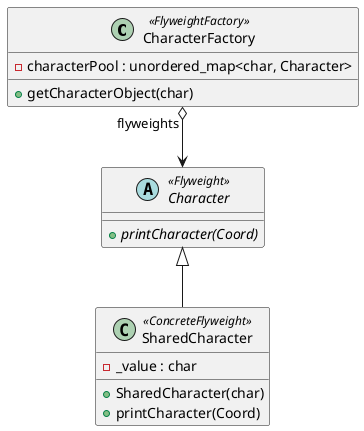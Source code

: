 @startuml
class CharacterFactory <<FlyweightFactory>> {
    -characterPool : unordered_map<char, Character>
    +getCharacterObject(char)
}

abstract class Character <<Flyweight>> {
    +{abstract} printCharacter(Coord)
}

class SharedCharacter <<ConcreteFlyweight>> {
    -_value : char
    +SharedCharacter(char)
    +printCharacter(Coord)
}

CharacterFactory "flyweights" o--> Character
Character <|-- SharedCharacter
@enduml

